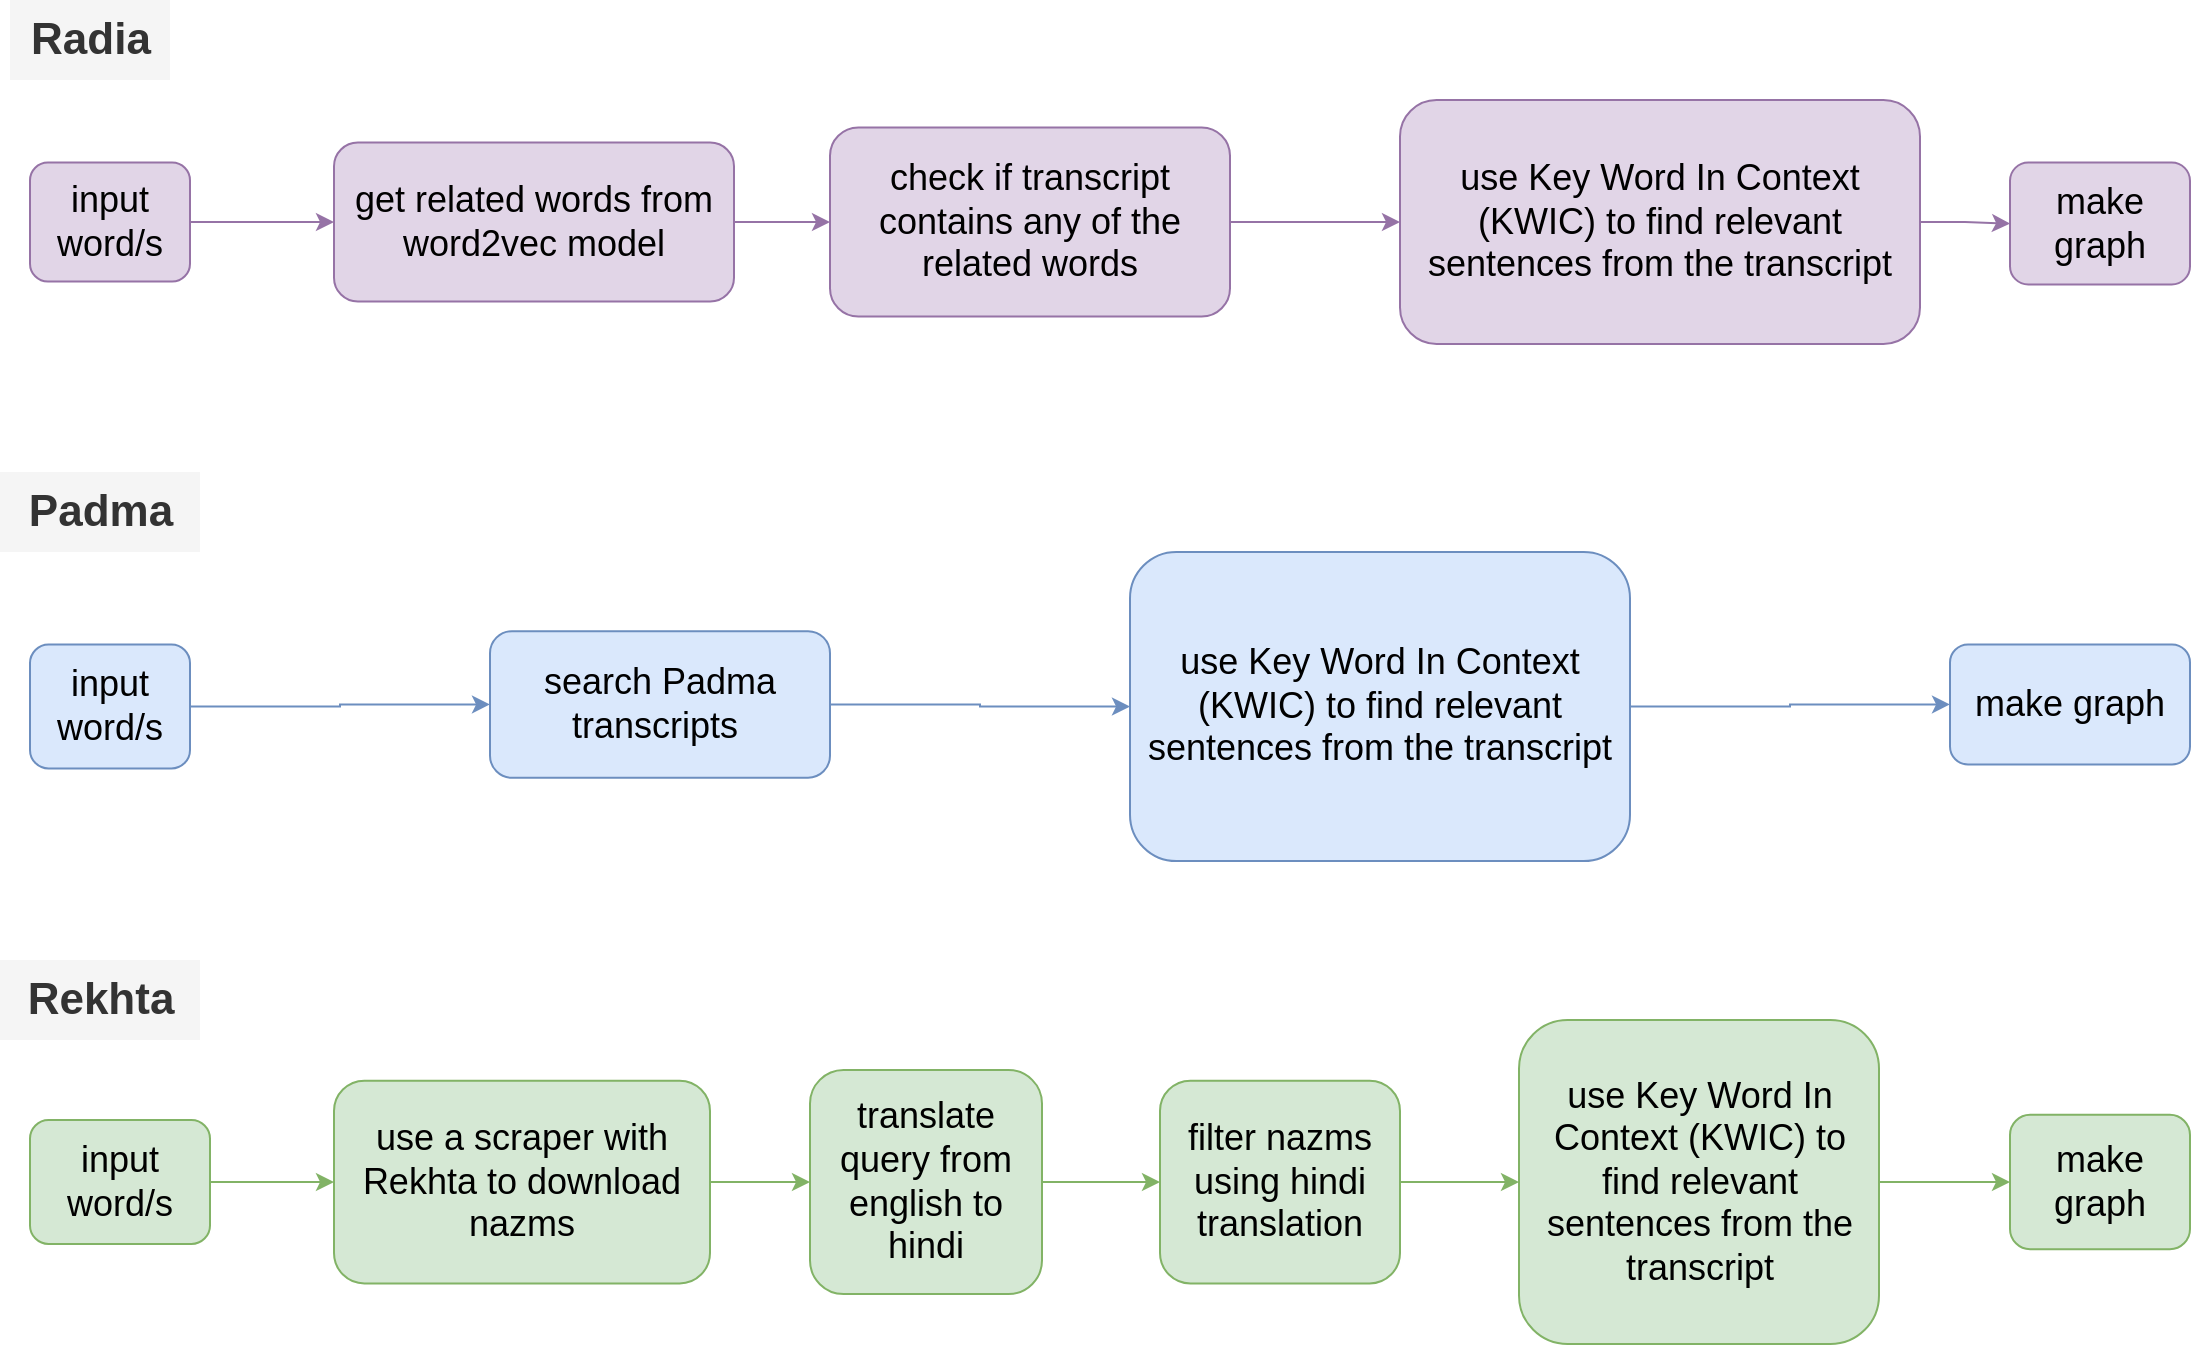 <mxfile version="23.1.1" type="device">
  <diagram id="C5RBs43oDa-KdzZeNtuy" name="Page-1">
    <mxGraphModel dx="1273" dy="869" grid="1" gridSize="10" guides="1" tooltips="1" connect="1" arrows="1" fold="1" page="1" pageScale="1" pageWidth="583" pageHeight="827" math="0" shadow="0">
      <root>
        <mxCell id="WIyWlLk6GJQsqaUBKTNV-0" />
        <mxCell id="WIyWlLk6GJQsqaUBKTNV-1" parent="WIyWlLk6GJQsqaUBKTNV-0" />
        <mxCell id="J63WYRPOY1QxVzIfPOvq-1" style="edgeStyle=orthogonalEdgeStyle;rounded=0;orthogonalLoop=1;jettySize=auto;html=1;exitX=1;exitY=0.5;exitDx=0;exitDy=0;entryX=0;entryY=0.5;entryDx=0;entryDy=0;fontSize=18;fillColor=#e1d5e7;strokeColor=#9673a6;" edge="1" parent="WIyWlLk6GJQsqaUBKTNV-1" source="WIyWlLk6GJQsqaUBKTNV-3" target="WIyWlLk6GJQsqaUBKTNV-7">
          <mxGeometry relative="1" as="geometry" />
        </mxCell>
        <mxCell id="WIyWlLk6GJQsqaUBKTNV-3" value="input word/s" style="rounded=1;whiteSpace=wrap;html=1;fontSize=18;glass=0;strokeWidth=1;shadow=0;fillColor=#e1d5e7;strokeColor=#9673a6;" parent="WIyWlLk6GJQsqaUBKTNV-1" vertex="1">
          <mxGeometry x="40" y="141.25" width="80" height="59.5" as="geometry" />
        </mxCell>
        <mxCell id="J63WYRPOY1QxVzIfPOvq-2" style="edgeStyle=orthogonalEdgeStyle;rounded=0;orthogonalLoop=1;jettySize=auto;html=1;entryX=0;entryY=0.5;entryDx=0;entryDy=0;fontSize=18;fillColor=#e1d5e7;strokeColor=#9673a6;" edge="1" parent="WIyWlLk6GJQsqaUBKTNV-1" source="WIyWlLk6GJQsqaUBKTNV-7" target="WIyWlLk6GJQsqaUBKTNV-12">
          <mxGeometry relative="1" as="geometry" />
        </mxCell>
        <mxCell id="WIyWlLk6GJQsqaUBKTNV-7" value="get related words from word2vec model" style="rounded=1;whiteSpace=wrap;html=1;fontSize=18;glass=0;strokeWidth=1;shadow=0;fillColor=#e1d5e7;strokeColor=#9673a6;" parent="WIyWlLk6GJQsqaUBKTNV-1" vertex="1">
          <mxGeometry x="192" y="131.25" width="200" height="79.5" as="geometry" />
        </mxCell>
        <mxCell id="J63WYRPOY1QxVzIfPOvq-6" value="" style="edgeStyle=orthogonalEdgeStyle;rounded=0;orthogonalLoop=1;jettySize=auto;html=1;fontSize=18;fillColor=#e1d5e7;strokeColor=#9673a6;" edge="1" parent="WIyWlLk6GJQsqaUBKTNV-1" source="WIyWlLk6GJQsqaUBKTNV-11" target="J63WYRPOY1QxVzIfPOvq-5">
          <mxGeometry relative="1" as="geometry" />
        </mxCell>
        <mxCell id="WIyWlLk6GJQsqaUBKTNV-11" value="use&amp;nbsp;Key Word In Context (KWIC) to find relevant sentences from the transcript" style="rounded=1;whiteSpace=wrap;html=1;fontSize=18;glass=0;strokeWidth=1;shadow=0;fillColor=#e1d5e7;strokeColor=#9673a6;" parent="WIyWlLk6GJQsqaUBKTNV-1" vertex="1">
          <mxGeometry x="725" y="110" width="260" height="122" as="geometry" />
        </mxCell>
        <mxCell id="J63WYRPOY1QxVzIfPOvq-3" style="edgeStyle=orthogonalEdgeStyle;rounded=0;orthogonalLoop=1;jettySize=auto;html=1;exitX=1;exitY=0.5;exitDx=0;exitDy=0;entryX=0;entryY=0.5;entryDx=0;entryDy=0;fontSize=18;fillColor=#e1d5e7;strokeColor=#9673a6;" edge="1" parent="WIyWlLk6GJQsqaUBKTNV-1" source="WIyWlLk6GJQsqaUBKTNV-12" target="WIyWlLk6GJQsqaUBKTNV-11">
          <mxGeometry relative="1" as="geometry" />
        </mxCell>
        <mxCell id="WIyWlLk6GJQsqaUBKTNV-12" value="check if transcript contains any of the related words" style="rounded=1;whiteSpace=wrap;html=1;fontSize=18;glass=0;strokeWidth=1;shadow=0;fillColor=#e1d5e7;strokeColor=#9673a6;" parent="WIyWlLk6GJQsqaUBKTNV-1" vertex="1">
          <mxGeometry x="440" y="123.75" width="200" height="94.5" as="geometry" />
        </mxCell>
        <mxCell id="J63WYRPOY1QxVzIfPOvq-5" value="make graph" style="whiteSpace=wrap;html=1;rounded=1;glass=0;strokeWidth=1;shadow=0;fontSize=18;fillColor=#e1d5e7;strokeColor=#9673a6;" vertex="1" parent="WIyWlLk6GJQsqaUBKTNV-1">
          <mxGeometry x="1030" y="141.25" width="90" height="61" as="geometry" />
        </mxCell>
        <mxCell id="J63WYRPOY1QxVzIfPOvq-7" style="edgeStyle=orthogonalEdgeStyle;rounded=0;orthogonalLoop=1;jettySize=auto;html=1;exitX=1;exitY=0.5;exitDx=0;exitDy=0;entryX=0;entryY=0.5;entryDx=0;entryDy=0;fontSize=18;fillColor=#dae8fc;strokeColor=#6c8ebf;" edge="1" parent="WIyWlLk6GJQsqaUBKTNV-1" source="J63WYRPOY1QxVzIfPOvq-8" target="J63WYRPOY1QxVzIfPOvq-10">
          <mxGeometry relative="1" as="geometry" />
        </mxCell>
        <mxCell id="J63WYRPOY1QxVzIfPOvq-8" value="input word/s" style="rounded=1;whiteSpace=wrap;html=1;fontSize=18;glass=0;strokeWidth=1;shadow=0;fillColor=#dae8fc;strokeColor=#6c8ebf;" vertex="1" parent="WIyWlLk6GJQsqaUBKTNV-1">
          <mxGeometry x="40" y="382.24" width="80" height="62" as="geometry" />
        </mxCell>
        <mxCell id="J63WYRPOY1QxVzIfPOvq-15" style="edgeStyle=orthogonalEdgeStyle;rounded=0;orthogonalLoop=1;jettySize=auto;html=1;exitX=1;exitY=0.5;exitDx=0;exitDy=0;entryX=0;entryY=0.5;entryDx=0;entryDy=0;fontSize=18;fillColor=#dae8fc;strokeColor=#6c8ebf;" edge="1" parent="WIyWlLk6GJQsqaUBKTNV-1" source="J63WYRPOY1QxVzIfPOvq-10" target="J63WYRPOY1QxVzIfPOvq-12">
          <mxGeometry relative="1" as="geometry" />
        </mxCell>
        <mxCell id="J63WYRPOY1QxVzIfPOvq-10" value="search Padma transcripts&amp;nbsp;" style="rounded=1;whiteSpace=wrap;html=1;fontSize=18;glass=0;strokeWidth=1;shadow=0;fillColor=#dae8fc;strokeColor=#6c8ebf;" vertex="1" parent="WIyWlLk6GJQsqaUBKTNV-1">
          <mxGeometry x="270" y="375.61" width="170" height="73.25" as="geometry" />
        </mxCell>
        <mxCell id="J63WYRPOY1QxVzIfPOvq-18" value="" style="edgeStyle=orthogonalEdgeStyle;rounded=0;orthogonalLoop=1;jettySize=auto;html=1;fontSize=18;fillColor=#dae8fc;strokeColor=#6c8ebf;" edge="1" parent="WIyWlLk6GJQsqaUBKTNV-1" source="J63WYRPOY1QxVzIfPOvq-12" target="J63WYRPOY1QxVzIfPOvq-17">
          <mxGeometry relative="1" as="geometry" />
        </mxCell>
        <mxCell id="J63WYRPOY1QxVzIfPOvq-12" value="use&amp;nbsp;Key Word In Context (KWIC) to find relevant sentences from the transcript" style="rounded=1;whiteSpace=wrap;html=1;fontSize=18;glass=0;strokeWidth=1;shadow=0;fillColor=#dae8fc;strokeColor=#6c8ebf;" vertex="1" parent="WIyWlLk6GJQsqaUBKTNV-1">
          <mxGeometry x="590" y="336" width="250" height="154.5" as="geometry" />
        </mxCell>
        <mxCell id="J63WYRPOY1QxVzIfPOvq-17" value="make graph" style="whiteSpace=wrap;html=1;rounded=1;glass=0;strokeWidth=1;shadow=0;fontSize=18;fillColor=#dae8fc;strokeColor=#6c8ebf;" vertex="1" parent="WIyWlLk6GJQsqaUBKTNV-1">
          <mxGeometry x="1000" y="382.24" width="120" height="60" as="geometry" />
        </mxCell>
        <mxCell id="J63WYRPOY1QxVzIfPOvq-19" style="edgeStyle=orthogonalEdgeStyle;rounded=0;orthogonalLoop=1;jettySize=auto;html=1;exitX=1;exitY=0.5;exitDx=0;exitDy=0;entryX=0;entryY=0.5;entryDx=0;entryDy=0;fontSize=18;fillColor=#d5e8d4;strokeColor=#82b366;" edge="1" parent="WIyWlLk6GJQsqaUBKTNV-1" source="J63WYRPOY1QxVzIfPOvq-20" target="J63WYRPOY1QxVzIfPOvq-22">
          <mxGeometry relative="1" as="geometry" />
        </mxCell>
        <mxCell id="J63WYRPOY1QxVzIfPOvq-20" value="input word/s" style="rounded=1;whiteSpace=wrap;html=1;fontSize=18;glass=0;strokeWidth=1;shadow=0;fillColor=#d5e8d4;strokeColor=#82b366;" vertex="1" parent="WIyWlLk6GJQsqaUBKTNV-1">
          <mxGeometry x="40" y="620.01" width="90" height="62" as="geometry" />
        </mxCell>
        <mxCell id="J63WYRPOY1QxVzIfPOvq-27" value="" style="edgeStyle=orthogonalEdgeStyle;rounded=0;orthogonalLoop=1;jettySize=auto;html=1;fontSize=18;fillColor=#d5e8d4;strokeColor=#82b366;" edge="1" parent="WIyWlLk6GJQsqaUBKTNV-1" source="J63WYRPOY1QxVzIfPOvq-22" target="J63WYRPOY1QxVzIfPOvq-26">
          <mxGeometry relative="1" as="geometry" />
        </mxCell>
        <mxCell id="J63WYRPOY1QxVzIfPOvq-22" value="use a scraper with Rekhta to download nazms" style="rounded=1;whiteSpace=wrap;html=1;fontSize=18;glass=0;strokeWidth=1;shadow=0;fillColor=#d5e8d4;strokeColor=#82b366;" vertex="1" parent="WIyWlLk6GJQsqaUBKTNV-1">
          <mxGeometry x="192" y="600.32" width="188" height="101.38" as="geometry" />
        </mxCell>
        <mxCell id="J63WYRPOY1QxVzIfPOvq-23" value="" style="edgeStyle=orthogonalEdgeStyle;rounded=0;orthogonalLoop=1;jettySize=auto;html=1;fontSize=18;fillColor=#d5e8d4;strokeColor=#82b366;" edge="1" parent="WIyWlLk6GJQsqaUBKTNV-1" source="J63WYRPOY1QxVzIfPOvq-24" target="J63WYRPOY1QxVzIfPOvq-25">
          <mxGeometry relative="1" as="geometry" />
        </mxCell>
        <mxCell id="J63WYRPOY1QxVzIfPOvq-24" value="use&amp;nbsp;Key Word In Context (KWIC) to find relevant sentences from the transcript" style="rounded=1;whiteSpace=wrap;html=1;fontSize=18;glass=0;strokeWidth=1;shadow=0;fillColor=#d5e8d4;strokeColor=#82b366;" vertex="1" parent="WIyWlLk6GJQsqaUBKTNV-1">
          <mxGeometry x="784.5" y="570" width="180" height="162.01" as="geometry" />
        </mxCell>
        <mxCell id="J63WYRPOY1QxVzIfPOvq-25" value="make graph" style="whiteSpace=wrap;html=1;rounded=1;glass=0;strokeWidth=1;shadow=0;fontSize=18;fillColor=#d5e8d4;strokeColor=#82b366;" vertex="1" parent="WIyWlLk6GJQsqaUBKTNV-1">
          <mxGeometry x="1030" y="617.42" width="90" height="67.19" as="geometry" />
        </mxCell>
        <mxCell id="J63WYRPOY1QxVzIfPOvq-30" value="" style="edgeStyle=orthogonalEdgeStyle;rounded=0;orthogonalLoop=1;jettySize=auto;html=1;fontSize=18;fillColor=#d5e8d4;strokeColor=#82b366;" edge="1" parent="WIyWlLk6GJQsqaUBKTNV-1" source="J63WYRPOY1QxVzIfPOvq-26" target="J63WYRPOY1QxVzIfPOvq-29">
          <mxGeometry relative="1" as="geometry" />
        </mxCell>
        <mxCell id="J63WYRPOY1QxVzIfPOvq-26" value="translate query from english to hindi" style="whiteSpace=wrap;html=1;rounded=1;glass=0;strokeWidth=1;shadow=0;fontSize=18;fillColor=#d5e8d4;strokeColor=#82b366;" vertex="1" parent="WIyWlLk6GJQsqaUBKTNV-1">
          <mxGeometry x="430" y="595" width="116" height="112.01" as="geometry" />
        </mxCell>
        <mxCell id="J63WYRPOY1QxVzIfPOvq-31" style="edgeStyle=orthogonalEdgeStyle;rounded=0;orthogonalLoop=1;jettySize=auto;html=1;entryX=0;entryY=0.5;entryDx=0;entryDy=0;fontSize=18;fillColor=#d5e8d4;strokeColor=#82b366;" edge="1" parent="WIyWlLk6GJQsqaUBKTNV-1" source="J63WYRPOY1QxVzIfPOvq-29" target="J63WYRPOY1QxVzIfPOvq-24">
          <mxGeometry relative="1" as="geometry" />
        </mxCell>
        <mxCell id="J63WYRPOY1QxVzIfPOvq-29" value="filter nazms using hindi translation" style="whiteSpace=wrap;html=1;rounded=1;glass=0;strokeWidth=1;shadow=0;fontSize=18;fillColor=#d5e8d4;strokeColor=#82b366;" vertex="1" parent="WIyWlLk6GJQsqaUBKTNV-1">
          <mxGeometry x="605" y="600.32" width="120" height="101.39" as="geometry" />
        </mxCell>
        <mxCell id="J63WYRPOY1QxVzIfPOvq-32" value="&lt;font style=&quot;font-size: 22px;&quot;&gt;Radia&lt;/font&gt;" style="text;html=1;align=center;verticalAlign=middle;resizable=0;points=[];autosize=1;fontStyle=1;fontColor=#333333;labelBackgroundColor=none;fillColor=#f5f5f5;strokeColor=none;" vertex="1" parent="WIyWlLk6GJQsqaUBKTNV-1">
          <mxGeometry x="30" y="60" width="80" height="40" as="geometry" />
        </mxCell>
        <mxCell id="J63WYRPOY1QxVzIfPOvq-33" value="&lt;font style=&quot;font-size: 22px;&quot;&gt;Padma&lt;/font&gt;" style="text;html=1;align=center;verticalAlign=middle;resizable=0;points=[];autosize=1;strokeColor=none;fillColor=#f5f5f5;fontColor=#333333;fontStyle=1" vertex="1" parent="WIyWlLk6GJQsqaUBKTNV-1">
          <mxGeometry x="25" y="296" width="100" height="40" as="geometry" />
        </mxCell>
        <mxCell id="J63WYRPOY1QxVzIfPOvq-34" value="&lt;font style=&quot;font-size: 22px;&quot;&gt;Rekhta&lt;br&gt;&lt;/font&gt;" style="text;html=1;align=center;verticalAlign=middle;resizable=0;points=[];autosize=1;strokeColor=none;fillColor=#f5f5f5;fontColor=#333333;fontStyle=1" vertex="1" parent="WIyWlLk6GJQsqaUBKTNV-1">
          <mxGeometry x="25" y="540" width="100" height="40" as="geometry" />
        </mxCell>
      </root>
    </mxGraphModel>
  </diagram>
</mxfile>
